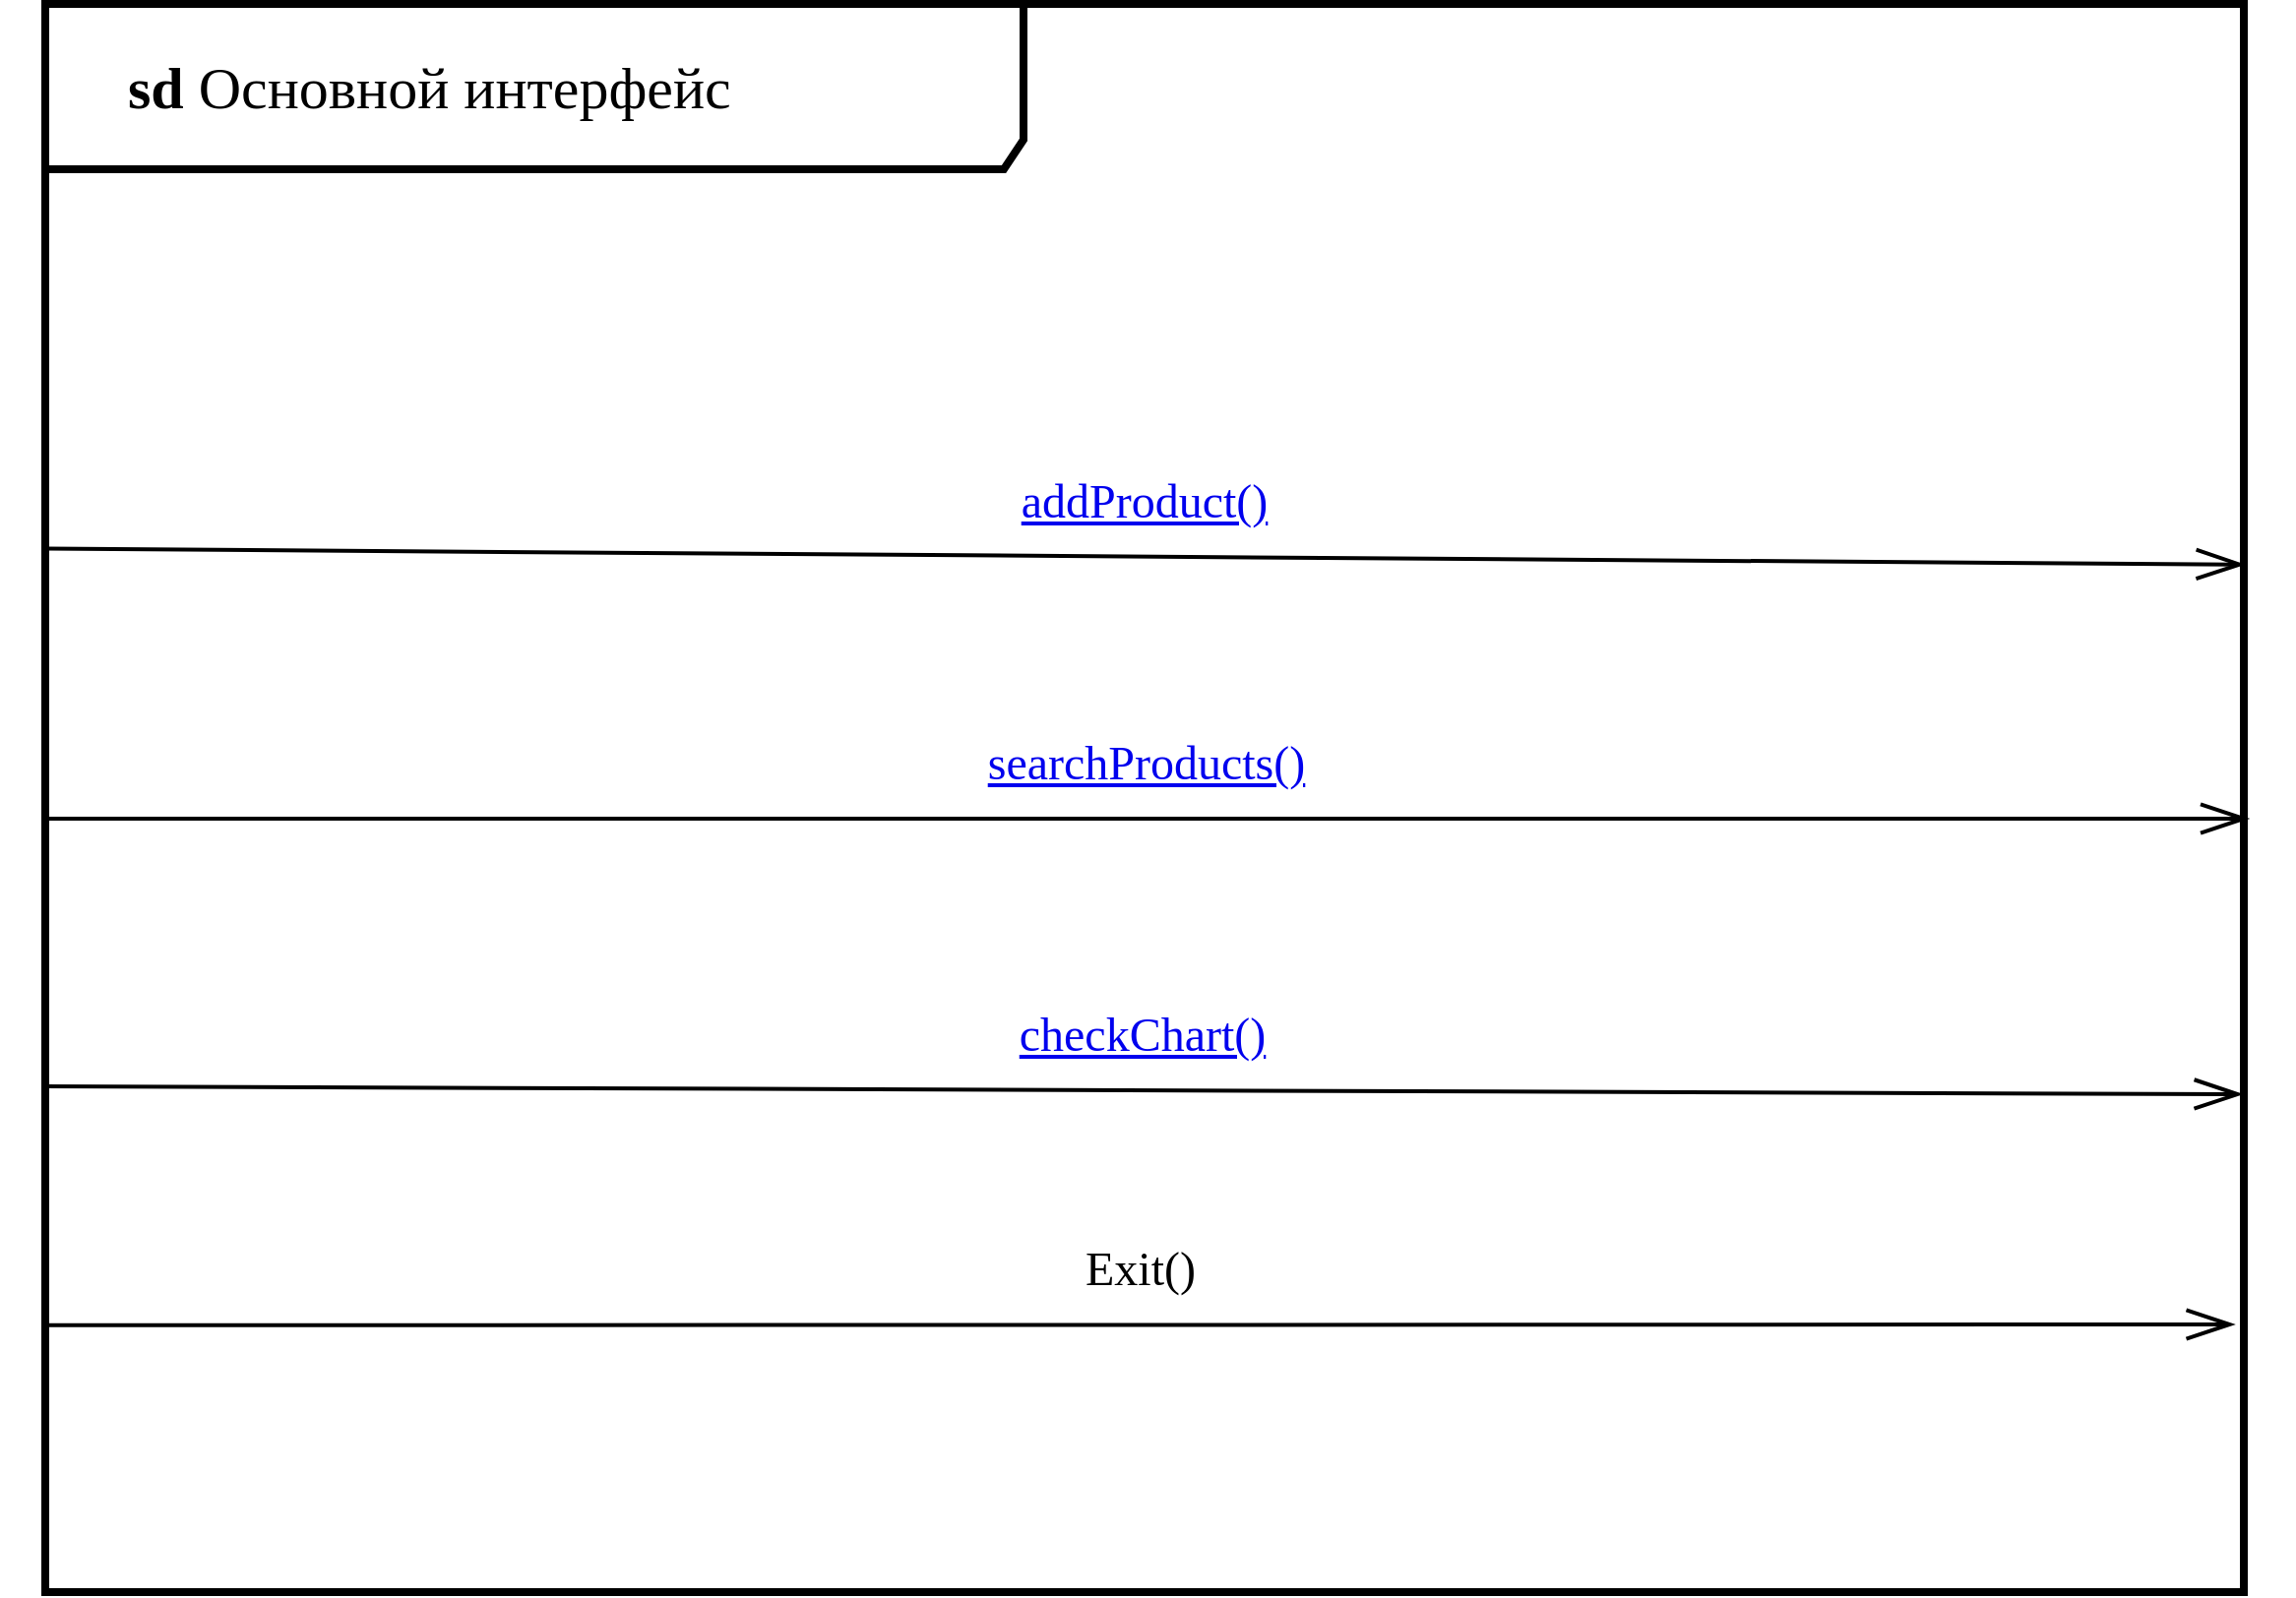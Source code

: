 <mxfile version="13.1.14" type="device" pages="7"><diagram id="FWxMgcj-NKnWDGgyA9DO" name="sd Основной интерфейс"><mxGraphModel dx="1837" dy="1173" grid="0" gridSize="10" guides="0" tooltips="1" connect="1" arrows="0" fold="1" page="1" pageScale="1" pageWidth="1169" pageHeight="827" background="#ffffff" math="0" shadow="0"><root><mxCell id="0"/><mxCell id="1" parent="0"/><mxCell id="ZSJ37J4ipsR7Pdux9i8J-1" value="&lt;blockquote style=&quot;margin: 0 0 0 40px ; border: none ; padding: 0px&quot;&gt;&lt;b&gt;sd&amp;nbsp;&lt;/b&gt;Основной интерфейс&lt;/blockquote&gt;" style="shape=umlFrame;whiteSpace=wrap;html=1;fillColor=none;strokeWidth=4;strokeColor=#000000;fontFamily=Times New Roman;fontSize=30;width=497;height=84;fontColor=#000000;align=left;" parent="1" vertex="1"><mxGeometry x="23" y="10" width="1117" height="807" as="geometry"/></mxCell><mxCell id="ZSJ37J4ipsR7Pdux9i8J-81" value="&lt;a href=&quot;data:page/id,LDGY833ktp6X5hgSguUh&quot;&gt;searchProducts()&lt;/a&gt;" style="edgeStyle=none;rounded=0;orthogonalLoop=1;jettySize=auto;html=1;exitX=0;exitY=0.513;exitDx=0;exitDy=0;exitPerimeter=0;startSize=20;endArrow=openThin;endFill=0;endSize=20;strokeColor=#000000;strokeWidth=2;fontColor=#000000;labelBackgroundColor=none;fontFamily=Times New Roman;fontSize=24;entryX=1.002;entryY=0.513;entryDx=0;entryDy=0;entryPerimeter=0;" parent="1" source="ZSJ37J4ipsR7Pdux9i8J-1" target="ZSJ37J4ipsR7Pdux9i8J-1" edge="1"><mxGeometry x="-0.002" y="28" relative="1" as="geometry"><mxPoint x="359.353" y="672.176" as="sourcePoint"/><mxPoint as="offset"/><mxPoint x="1560" y="675" as="targetPoint"/></mxGeometry></mxCell><mxCell id="eaTIAb0ZlJQ6gOSK1z3Z-3" value="&lt;a href=&quot;data:page/id,4F4f06ZFdeTYRQRNdZR4&quot;&gt;addProduct()&lt;/a&gt;" style="edgeStyle=none;rounded=0;orthogonalLoop=1;jettySize=auto;html=1;exitX=0;exitY=0.343;exitDx=0;exitDy=0;exitPerimeter=0;startSize=20;endArrow=openThin;endFill=0;endSize=20;strokeColor=#000000;strokeWidth=2;fontColor=#000000;labelBackgroundColor=none;fontFamily=Times New Roman;fontSize=24;entryX=1;entryY=0.353;entryDx=0;entryDy=0;entryPerimeter=0;" edge="1" parent="1" source="ZSJ37J4ipsR7Pdux9i8J-1" target="ZSJ37J4ipsR7Pdux9i8J-1"><mxGeometry x="-0.002" y="28" relative="1" as="geometry"><mxPoint x="-56" y="391.999" as="sourcePoint"/><mxPoint as="offset"/><mxPoint x="1061" y="396.034" as="targetPoint"/></mxGeometry></mxCell><mxCell id="eaTIAb0ZlJQ6gOSK1z3Z-4" value="&lt;a href=&quot;data:page/id,9JJAcVQQhv-m44mEuDaJ&quot;&gt;checkChart()&lt;/a&gt;" style="edgeStyle=none;rounded=0;orthogonalLoop=1;jettySize=auto;html=1;exitX=0;exitY=0.577;exitDx=0;exitDy=0;exitPerimeter=0;startSize=20;endArrow=openThin;endFill=0;endSize=20;strokeColor=#000000;strokeWidth=2;fontColor=#000000;labelBackgroundColor=none;fontFamily=Times New Roman;fontSize=24;entryX=1;entryY=0.582;entryDx=0;entryDy=0;entryPerimeter=0;" edge="1" parent="1"><mxGeometry x="-0.002" y="28" relative="1" as="geometry"><mxPoint x="22" y="559.999" as="sourcePoint"/><mxPoint as="offset"/><mxPoint x="1139" y="564.034" as="targetPoint"/></mxGeometry></mxCell><mxCell id="eaTIAb0ZlJQ6gOSK1z3Z-5" value="Exit()" style="edgeStyle=none;rounded=0;orthogonalLoop=1;jettySize=auto;html=1;startSize=20;endArrow=openThin;endFill=0;endSize=20;strokeColor=#000000;strokeWidth=2;fontColor=#000000;labelBackgroundColor=none;fontFamily=Times New Roman;fontSize=24;exitX=0.001;exitY=0.832;exitDx=0;exitDy=0;exitPerimeter=0;" edge="1" parent="1" source="ZSJ37J4ipsR7Pdux9i8J-1"><mxGeometry x="-0.002" y="28" relative="1" as="geometry"><mxPoint x="53" y="665" as="sourcePoint"/><mxPoint as="offset"/><mxPoint x="1135" y="681" as="targetPoint"/></mxGeometry></mxCell></root></mxGraphModel></diagram><diagram id="4F4f06ZFdeTYRQRNdZR4" name="sd Добавление товара"><mxGraphModel dx="1574" dy="1006" grid="0" gridSize="10" guides="1" tooltips="1" connect="1" arrows="1" fold="1" page="1" pageScale="1" pageWidth="1169" pageHeight="827" background="#ffffff" math="0" shadow="0"><root><mxCell id="E9z5ELZqqbKMOW5bUCGp-0"/><mxCell id="E9z5ELZqqbKMOW5bUCGp-1" parent="E9z5ELZqqbKMOW5bUCGp-0"/><mxCell id="E9z5ELZqqbKMOW5bUCGp-2" value="&lt;blockquote style=&quot;margin: 0 0 0 40px ; border: none ; padding: 0px&quot;&gt;&lt;b&gt;uc &lt;/b&gt;Добавление товара&lt;/blockquote&gt;" style="shape=umlFrame;whiteSpace=wrap;html=1;fillColor=none;strokeWidth=4;strokeColor=#000000;fontFamily=Times New Roman;fontSize=30;width=497;height=84;fontColor=#000000;align=left;" vertex="1" parent="E9z5ELZqqbKMOW5bUCGp-1"><mxGeometry x="24" y="11" width="1117" height="806" as="geometry"/></mxCell><mxCell id="E9z5ELZqqbKMOW5bUCGp-33" style="rounded=0;orthogonalLoop=1;jettySize=auto;html=1;exitX=0.5;exitY=0;exitDx=0;exitDy=0;entryX=0.5;entryY=1;entryDx=0;entryDy=0;labelBackgroundColor=none;fontColor=#000000;strokeColor=#000000;strokeWidth=2;dashed=1;endSize=20;startSize=20;endArrow=none;endFill=0;exitPerimeter=0;" edge="1" parent="E9z5ELZqqbKMOW5bUCGp-1" source="E9z5ELZqqbKMOW5bUCGp-32"><mxGeometry relative="1" as="geometry"><mxPoint x="491.0" y="704.005" as="sourcePoint"/><mxPoint x="205.625" y="662.89" as="targetPoint"/></mxGeometry></mxCell><mxCell id="E9z5ELZqqbKMOW5bUCGp-37" style="rounded=0;orthogonalLoop=1;jettySize=auto;html=1;exitX=1;exitY=0.5;exitDx=0;exitDy=0;entryX=0;entryY=0.5;entryDx=0;entryDy=0;labelBackgroundColor=none;fontColor=#000000;strokeColor=#000000;strokeWidth=2;dashed=1;endSize=20;startSize=20;endArrow=none;endFill=0;entryPerimeter=0;" edge="1" parent="E9z5ELZqqbKMOW5bUCGp-1" target="E9z5ELZqqbKMOW5bUCGp-36"><mxGeometry relative="1" as="geometry"><mxPoint x="330.25" y="596.945" as="sourcePoint"/><mxPoint x="310.705" y="1139.889" as="targetPoint"/></mxGeometry></mxCell><mxCell id="PQXjZFVsbPjqLwcODY6g-0" value="addProducts()" style="edgeStyle=none;rounded=0;orthogonalLoop=1;jettySize=auto;html=1;exitX=0;exitY=0.513;exitDx=0;exitDy=0;exitPerimeter=0;startSize=20;endArrow=openThin;endFill=0;endSize=20;strokeColor=#000000;strokeWidth=2;fontColor=#000000;labelBackgroundColor=none;fontFamily=Times New Roman;fontSize=24;" edge="1" parent="E9z5ELZqqbKMOW5bUCGp-1"><mxGeometry x="-0.002" y="28" relative="1" as="geometry"><mxPoint x="23" y="423.991" as="sourcePoint"/><mxPoint as="offset"/><mxPoint x="1139" y="424" as="targetPoint"/></mxGeometry></mxCell><mxCell id="PQXjZFVsbPjqLwcODY6g-1" value="enterInfo()" style="edgeStyle=none;rounded=0;orthogonalLoop=1;jettySize=auto;html=1;startSize=20;endArrow=openThin;endFill=0;endSize=20;strokeColor=#000000;strokeWidth=2;fontColor=#000000;labelBackgroundColor=none;fontFamily=Times New Roman;fontSize=24;" edge="1" parent="E9z5ELZqqbKMOW5bUCGp-1"><mxGeometry x="-0.002" y="28" relative="1" as="geometry"><mxPoint x="25" y="294" as="sourcePoint"/><mxPoint as="offset"/><mxPoint x="1140" y="294" as="targetPoint"/></mxGeometry></mxCell><mxCell id="PQXjZFVsbPjqLwcODY6g-2" value="&lt;a href=&quot;data:page/id,FWxMgcj-NKnWDGgyA9DO&quot;&gt;back()&lt;/a&gt;" style="edgeStyle=none;rounded=0;orthogonalLoop=1;jettySize=auto;html=1;exitX=0;exitY=0.577;exitDx=0;exitDy=0;exitPerimeter=0;startSize=20;endArrow=openThin;endFill=0;endSize=20;strokeColor=#000000;strokeWidth=2;fontColor=#000000;labelBackgroundColor=none;fontFamily=Times New Roman;fontSize=24;entryX=1.002;entryY=0.681;entryDx=0;entryDy=0;entryPerimeter=0;" edge="1" parent="E9z5ELZqqbKMOW5bUCGp-1" target="E9z5ELZqqbKMOW5bUCGp-2"><mxGeometry x="-0.002" y="28" relative="1" as="geometry"><mxPoint x="22.0" y="559.999" as="sourcePoint"/><mxPoint as="offset"/><mxPoint x="1150" y="560" as="targetPoint"/></mxGeometry></mxCell></root></mxGraphModel></diagram><diagram id="LDGY833ktp6X5hgSguUh" name="sd Поиск товаров"><mxGraphModel dx="1574" dy="1006" grid="0" gridSize="10" guides="1" tooltips="1" connect="1" arrows="1" fold="1" page="1" pageScale="1" pageWidth="1169" pageHeight="827" background="#ffffff" math="0" shadow="0"><root><mxCell id="R_5uOQ5qyGqr9T2f0KWg-0"/><mxCell id="R_5uOQ5qyGqr9T2f0KWg-1" parent="R_5uOQ5qyGqr9T2f0KWg-0"/><mxCell id="9Abjvsk9L2Iqm_gO-9Yx-0" value="&lt;blockquote style=&quot;margin: 0 0 0 40px ; border: none ; padding: 0px&quot;&gt;&lt;b&gt;uc &lt;/b&gt;Поиск товаров&lt;/blockquote&gt;" style="shape=umlFrame;whiteSpace=wrap;html=1;fillColor=none;strokeWidth=4;strokeColor=#000000;fontFamily=Times New Roman;fontSize=30;width=497;height=84;fontColor=#000000;align=left;" vertex="1" parent="R_5uOQ5qyGqr9T2f0KWg-1"><mxGeometry x="24" y="11" width="1117" height="806" as="geometry"/></mxCell><mxCell id="9Abjvsk9L2Iqm_gO-9Yx-2" value="&lt;a href=&quot;data:page/id,YRvX3DRQlbpXd-eI854c&quot;&gt;searchProductExporters()&lt;/a&gt;" style="edgeStyle=none;rounded=0;orthogonalLoop=1;jettySize=auto;html=1;exitX=0;exitY=0.513;exitDx=0;exitDy=0;exitPerimeter=0;startSize=20;endArrow=openThin;endFill=0;endSize=20;strokeColor=#000000;strokeWidth=2;fontColor=#000000;labelBackgroundColor=none;fontFamily=Times New Roman;fontSize=24;" edge="1" parent="R_5uOQ5qyGqr9T2f0KWg-1"><mxGeometry x="-0.002" y="28" relative="1" as="geometry"><mxPoint x="23" y="423.991" as="sourcePoint"/><mxPoint as="offset"/><mxPoint x="1139" y="424" as="targetPoint"/></mxGeometry></mxCell><mxCell id="9Abjvsk9L2Iqm_gO-9Yx-3" value="&lt;a href=&quot;data:page/id,4mZUzzWAKRxdO0sechmk&quot;&gt;searchMaxImportCountry()&lt;/a&gt;" style="edgeStyle=none;rounded=0;orthogonalLoop=1;jettySize=auto;html=1;startSize=20;endArrow=openThin;endFill=0;endSize=20;strokeColor=#000000;strokeWidth=2;fontColor=#000000;labelBackgroundColor=none;fontFamily=Times New Roman;fontSize=24;" edge="1" parent="R_5uOQ5qyGqr9T2f0KWg-1"><mxGeometry x="-0.002" y="28" relative="1" as="geometry"><mxPoint x="25" y="294" as="sourcePoint"/><mxPoint as="offset"/><mxPoint x="1140" y="294" as="targetPoint"/></mxGeometry></mxCell><mxCell id="9Abjvsk9L2Iqm_gO-9Yx-4" value="&lt;a href=&quot;data:page/id,FWxMgcj-NKnWDGgyA9DO&quot;&gt;back()&lt;/a&gt;" style="edgeStyle=none;rounded=0;orthogonalLoop=1;jettySize=auto;html=1;exitX=0;exitY=0.577;exitDx=0;exitDy=0;exitPerimeter=0;startSize=20;endArrow=openThin;endFill=0;endSize=20;strokeColor=#000000;strokeWidth=2;fontColor=#000000;labelBackgroundColor=none;fontFamily=Times New Roman;fontSize=24;entryX=1.002;entryY=0.681;entryDx=0;entryDy=0;entryPerimeter=0;" edge="1" parent="R_5uOQ5qyGqr9T2f0KWg-1" target="9Abjvsk9L2Iqm_gO-9Yx-0"><mxGeometry x="-0.002" y="28" relative="1" as="geometry"><mxPoint x="22.0" y="559.999" as="sourcePoint"/><mxPoint as="offset"/><mxPoint x="1150" y="560" as="targetPoint"/></mxGeometry></mxCell><mxCell id="SvbPw_AQjYhNHjbYSGuN-0" value="&lt;a href=&quot;data:page/id,e3vKo0HBnLlw-JKizo_6&quot;&gt;checkImportFromCountry()&lt;/a&gt;" style="edgeStyle=none;rounded=0;orthogonalLoop=1;jettySize=auto;html=1;startSize=20;endArrow=openThin;endFill=0;endSize=20;strokeColor=#000000;strokeWidth=2;fontColor=#000000;labelBackgroundColor=none;fontFamily=Times New Roman;fontSize=24;" edge="1" parent="R_5uOQ5qyGqr9T2f0KWg-1"><mxGeometry x="-0.002" y="28" relative="1" as="geometry"><mxPoint x="25" y="187" as="sourcePoint"/><mxPoint as="offset"/><mxPoint x="1140" y="187" as="targetPoint"/></mxGeometry></mxCell></root></mxGraphModel></diagram><diagram id="e3vKo0HBnLlw-JKizo_6" name="sd Импорт из страны"><mxGraphModel dx="1574" dy="1006" grid="0" gridSize="10" guides="1" tooltips="1" connect="1" arrows="1" fold="1" page="1" pageScale="1" pageWidth="1169" pageHeight="827" background="#ffffff" math="0" shadow="0"><root><mxCell id="eGJyrL_Pp_hpAJyXu2Hu-0"/><mxCell id="eGJyrL_Pp_hpAJyXu2Hu-1" parent="eGJyrL_Pp_hpAJyXu2Hu-0"/><mxCell id="OFE6AiT4B6M5qE7BC_tU-0" value="&lt;blockquote style=&quot;margin: 0 0 0 40px ; border: none ; padding: 0px&quot;&gt;&lt;b&gt;uc &lt;/b&gt;Товары импортируемые из страны и сумарный объём сделок на эти товары&lt;/blockquote&gt;" style="shape=umlFrame;whiteSpace=wrap;html=1;fillColor=none;strokeWidth=4;strokeColor=#000000;fontFamily=Times New Roman;fontSize=30;width=588;height=87;fontColor=#000000;align=left;" vertex="1" parent="eGJyrL_Pp_hpAJyXu2Hu-1"><mxGeometry x="24" y="11" width="1117" height="806" as="geometry"/></mxCell><mxCell id="OFE6AiT4B6M5qE7BC_tU-1" value="&lt;a href=&quot;data:page/id,LDGY833ktp6X5hgSguUh&quot;&gt;back()&lt;/a&gt;" style="edgeStyle=none;rounded=0;orthogonalLoop=1;jettySize=auto;html=1;exitX=0;exitY=0.513;exitDx=0;exitDy=0;exitPerimeter=0;startSize=20;endArrow=openThin;endFill=0;endSize=20;strokeColor=#000000;strokeWidth=2;fontColor=#000000;labelBackgroundColor=none;fontFamily=Times New Roman;fontSize=24;" edge="1" parent="eGJyrL_Pp_hpAJyXu2Hu-1"><mxGeometry x="-0.002" y="28" relative="1" as="geometry"><mxPoint x="23" y="423.991" as="sourcePoint"/><mxPoint as="offset"/><mxPoint x="1139" y="424" as="targetPoint"/></mxGeometry></mxCell><mxCell id="OFE6AiT4B6M5qE7BC_tU-2" value="search()" style="edgeStyle=none;rounded=0;orthogonalLoop=1;jettySize=auto;html=1;startSize=20;endArrow=openThin;endFill=0;endSize=20;strokeColor=#000000;strokeWidth=2;fontColor=#000000;labelBackgroundColor=none;fontFamily=Times New Roman;fontSize=24;" edge="1" parent="eGJyrL_Pp_hpAJyXu2Hu-1"><mxGeometry x="-0.002" y="28" relative="1" as="geometry"><mxPoint x="25" y="294" as="sourcePoint"/><mxPoint as="offset"/><mxPoint x="1140" y="294" as="targetPoint"/></mxGeometry></mxCell><mxCell id="OFE6AiT4B6M5qE7BC_tU-4" value="chooseCountry()" style="edgeStyle=none;rounded=0;orthogonalLoop=1;jettySize=auto;html=1;startSize=20;endArrow=openThin;endFill=0;endSize=20;strokeColor=#000000;strokeWidth=2;fontColor=#000000;labelBackgroundColor=none;fontFamily=Times New Roman;fontSize=24;" edge="1" parent="eGJyrL_Pp_hpAJyXu2Hu-1"><mxGeometry x="-0.002" y="28" relative="1" as="geometry"><mxPoint x="25" y="187" as="sourcePoint"/><mxPoint as="offset"/><mxPoint x="1140" y="187" as="targetPoint"/></mxGeometry></mxCell></root></mxGraphModel></diagram><diagram id="4mZUzzWAKRxdO0sechmk" name="sd Страна с максимальным импортом"><mxGraphModel dx="1574" dy="1006" grid="0" gridSize="10" guides="1" tooltips="1" connect="1" arrows="1" fold="1" page="1" pageScale="1" pageWidth="1169" pageHeight="827" background="#ffffff" math="0" shadow="0"><root><mxCell id="rjujzC97En6EOvV8BrLq-0"/><mxCell id="rjujzC97En6EOvV8BrLq-1" parent="rjujzC97En6EOvV8BrLq-0"/><mxCell id="nNDyyiXXfg0gEYGFy7cY-0" value="&lt;blockquote style=&quot;margin: 0 0 0 40px ; border: none ; padding: 0px&quot;&gt;&lt;b&gt;uc &lt;/b&gt;Страна экспорт в которую имеет наибольший объём&lt;/blockquote&gt;" style="shape=umlFrame;whiteSpace=wrap;html=1;fillColor=none;strokeWidth=4;strokeColor=#000000;fontFamily=Times New Roman;fontSize=30;width=588;height=87;fontColor=#000000;align=left;" vertex="1" parent="rjujzC97En6EOvV8BrLq-1"><mxGeometry x="24" y="11" width="1117" height="806" as="geometry"/></mxCell><mxCell id="nNDyyiXXfg0gEYGFy7cY-1" value="&lt;a href=&quot;data:page/id,LDGY833ktp6X5hgSguUh&quot;&gt;back()&lt;/a&gt;" style="edgeStyle=none;rounded=0;orthogonalLoop=1;jettySize=auto;html=1;exitX=0;exitY=0.513;exitDx=0;exitDy=0;exitPerimeter=0;startSize=20;endArrow=openThin;endFill=0;endSize=20;strokeColor=#000000;strokeWidth=2;fontColor=#000000;labelBackgroundColor=none;fontFamily=Times New Roman;fontSize=24;" edge="1" parent="rjujzC97En6EOvV8BrLq-1"><mxGeometry x="-0.002" y="28" relative="1" as="geometry"><mxPoint x="23" y="423.991" as="sourcePoint"/><mxPoint as="offset"/><mxPoint x="1139" y="424" as="targetPoint"/></mxGeometry></mxCell><mxCell id="nNDyyiXXfg0gEYGFy7cY-2" value="search()" style="edgeStyle=none;rounded=0;orthogonalLoop=1;jettySize=auto;html=1;startSize=20;endArrow=openThin;endFill=0;endSize=20;strokeColor=#000000;strokeWidth=2;fontColor=#000000;labelBackgroundColor=none;fontFamily=Times New Roman;fontSize=24;" edge="1" parent="rjujzC97En6EOvV8BrLq-1"><mxGeometry x="-0.002" y="28" relative="1" as="geometry"><mxPoint x="25" y="294" as="sourcePoint"/><mxPoint as="offset"/><mxPoint x="1140" y="294" as="targetPoint"/></mxGeometry></mxCell></root></mxGraphModel></diagram><diagram id="YRvX3DRQlbpXd-eI854c" name="sd Экспортёры товара"><mxGraphModel dx="1574" dy="1006" grid="0" gridSize="10" guides="1" tooltips="1" connect="1" arrows="1" fold="1" page="1" pageScale="1" pageWidth="1169" pageHeight="827" background="#ffffff" math="0" shadow="0"><root><mxCell id="e3-pIm-GVLXwr4bxf52f-0"/><mxCell id="e3-pIm-GVLXwr4bxf52f-1" parent="e3-pIm-GVLXwr4bxf52f-0"/><mxCell id="bvry9hnyxViGZ5PbGGkM-0" value="&lt;blockquote style=&quot;margin: 0 0 0 40px ; border: none ; padding: 0px&quot;&gt;&lt;b&gt;sd&amp;nbsp;&lt;/b&gt;Страны из которых импортируется выбранный товар и объём сделок в каждом случае&lt;/blockquote&gt;" style="shape=umlFrame;whiteSpace=wrap;html=1;fillColor=none;strokeWidth=4;strokeColor=#000000;fontFamily=Times New Roman;fontSize=30;width=689;height=96;fontColor=#000000;align=left;" vertex="1" parent="e3-pIm-GVLXwr4bxf52f-1"><mxGeometry x="24" y="11" width="1117" height="806" as="geometry"/></mxCell><mxCell id="bvry9hnyxViGZ5PbGGkM-1" value="search()" style="edgeStyle=none;rounded=0;orthogonalLoop=1;jettySize=auto;html=1;exitX=0;exitY=0.513;exitDx=0;exitDy=0;exitPerimeter=0;startSize=20;endArrow=openThin;endFill=0;endSize=20;strokeColor=#000000;strokeWidth=2;fontColor=#000000;labelBackgroundColor=none;fontFamily=Times New Roman;fontSize=24;" edge="1" parent="e3-pIm-GVLXwr4bxf52f-1"><mxGeometry x="-0.002" y="28" relative="1" as="geometry"><mxPoint x="23" y="423.991" as="sourcePoint"/><mxPoint as="offset"/><mxPoint x="1139" y="424" as="targetPoint"/></mxGeometry></mxCell><mxCell id="bvry9hnyxViGZ5PbGGkM-2" value="enterProductName()" style="edgeStyle=none;rounded=0;orthogonalLoop=1;jettySize=auto;html=1;startSize=20;endArrow=openThin;endFill=0;endSize=20;strokeColor=#000000;strokeWidth=2;fontColor=#000000;labelBackgroundColor=none;fontFamily=Times New Roman;fontSize=24;" edge="1" parent="e3-pIm-GVLXwr4bxf52f-1"><mxGeometry x="-0.002" y="28" relative="1" as="geometry"><mxPoint x="25" y="294" as="sourcePoint"/><mxPoint as="offset"/><mxPoint x="1140" y="294" as="targetPoint"/></mxGeometry></mxCell><mxCell id="dHNyOnzdAb7gj1nQQ8cS-0" value="&lt;a href=&quot;data:page/id,LDGY833ktp6X5hgSguUh&quot;&gt;back()&lt;/a&gt;" style="edgeStyle=none;rounded=0;orthogonalLoop=1;jettySize=auto;html=1;exitX=0;exitY=0.681;exitDx=0;exitDy=0;exitPerimeter=0;startSize=20;endArrow=openThin;endFill=0;endSize=20;strokeColor=#000000;strokeWidth=2;fontColor=#000000;labelBackgroundColor=none;fontFamily=Times New Roman;fontSize=24;entryX=1.001;entryY=0.686;entryDx=0;entryDy=0;entryPerimeter=0;" edge="1" parent="e3-pIm-GVLXwr4bxf52f-1" source="bvry9hnyxViGZ5PbGGkM-0" target="bvry9hnyxViGZ5PbGGkM-0"><mxGeometry x="-0.002" y="28" relative="1" as="geometry"><mxPoint x="27" y="563.001" as="sourcePoint"/><mxPoint as="offset"/><mxPoint x="1143" y="563.01" as="targetPoint"/></mxGeometry></mxCell></root></mxGraphModel></diagram><diagram id="9JJAcVQQhv-m44mEuDaJ" name="sd График экспорта товара"><mxGraphModel dx="1574" dy="1006" grid="0" gridSize="10" guides="1" tooltips="1" connect="1" arrows="1" fold="1" page="1" pageScale="1" pageWidth="1169" pageHeight="827" background="#ffffff" math="0" shadow="0"><root><mxCell id="m7Gw7G8jknU-3x-_YHH1-0"/><mxCell id="m7Gw7G8jknU-3x-_YHH1-1" parent="m7Gw7G8jknU-3x-_YHH1-0"/><mxCell id="m7Gw7G8jknU-3x-_YHH1-2" value="&lt;blockquote style=&quot;margin: 0 0 0 40px ; border: none ; padding: 0px&quot;&gt;&lt;b&gt;sd &lt;/b&gt;Грфик экспорта выбранного товара по годам&lt;/blockquote&gt;" style="shape=umlFrame;whiteSpace=wrap;html=1;fillColor=none;strokeWidth=4;strokeColor=#000000;fontFamily=Times New Roman;fontSize=30;width=689;height=96;fontColor=#000000;align=left;" vertex="1" parent="m7Gw7G8jknU-3x-_YHH1-1"><mxGeometry x="24" y="11" width="1117" height="806" as="geometry"/></mxCell><mxCell id="m7Gw7G8jknU-3x-_YHH1-3" value="checkChart()" style="edgeStyle=none;rounded=0;orthogonalLoop=1;jettySize=auto;html=1;exitX=0;exitY=0.513;exitDx=0;exitDy=0;exitPerimeter=0;startSize=20;endArrow=openThin;endFill=0;endSize=20;strokeColor=#000000;strokeWidth=2;fontColor=#000000;labelBackgroundColor=none;fontFamily=Times New Roman;fontSize=24;" edge="1" parent="m7Gw7G8jknU-3x-_YHH1-1"><mxGeometry x="-0.002" y="28" relative="1" as="geometry"><mxPoint x="23.0" y="423.991" as="sourcePoint"/><mxPoint as="offset"/><mxPoint x="1139" y="424" as="targetPoint"/></mxGeometry></mxCell><mxCell id="m7Gw7G8jknU-3x-_YHH1-4" value="enterProductName()" style="edgeStyle=none;rounded=0;orthogonalLoop=1;jettySize=auto;html=1;startSize=20;endArrow=openThin;endFill=0;endSize=20;strokeColor=#000000;strokeWidth=2;fontColor=#000000;labelBackgroundColor=none;fontFamily=Times New Roman;fontSize=24;" edge="1" parent="m7Gw7G8jknU-3x-_YHH1-1"><mxGeometry x="-0.002" y="28" relative="1" as="geometry"><mxPoint x="25" y="294" as="sourcePoint"/><mxPoint as="offset"/><mxPoint x="1140" y="294" as="targetPoint"/></mxGeometry></mxCell><mxCell id="m7Gw7G8jknU-3x-_YHH1-5" value="&lt;a href=&quot;data:page/id,FWxMgcj-NKnWDGgyA9DO&quot;&gt;back()&lt;/a&gt;" style="edgeStyle=none;rounded=0;orthogonalLoop=1;jettySize=auto;html=1;exitX=0;exitY=0.681;exitDx=0;exitDy=0;exitPerimeter=0;startSize=20;endArrow=openThin;endFill=0;endSize=20;strokeColor=#000000;strokeWidth=2;fontColor=#000000;labelBackgroundColor=none;fontFamily=Times New Roman;fontSize=24;entryX=1.001;entryY=0.686;entryDx=0;entryDy=0;entryPerimeter=0;" edge="1" parent="m7Gw7G8jknU-3x-_YHH1-1" source="m7Gw7G8jknU-3x-_YHH1-2" target="m7Gw7G8jknU-3x-_YHH1-2"><mxGeometry x="-0.002" y="28" relative="1" as="geometry"><mxPoint x="27" y="563.001" as="sourcePoint"/><mxPoint as="offset"/><mxPoint x="1143" y="563.01" as="targetPoint"/></mxGeometry></mxCell></root></mxGraphModel></diagram></mxfile>
